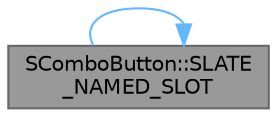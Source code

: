 digraph "SComboButton::SLATE_NAMED_SLOT"
{
 // INTERACTIVE_SVG=YES
 // LATEX_PDF_SIZE
  bgcolor="transparent";
  edge [fontname=Helvetica,fontsize=10,labelfontname=Helvetica,labelfontsize=10];
  node [fontname=Helvetica,fontsize=10,shape=box,height=0.2,width=0.4];
  rankdir="LR";
  Node1 [id="Node000001",label="SComboButton::SLATE\l_NAMED_SLOT",height=0.2,width=0.4,color="gray40", fillcolor="grey60", style="filled", fontcolor="black",tooltip="Optional static menu content."];
  Node1 -> Node1 [id="edge1_Node000001_Node000001",color="steelblue1",style="solid",tooltip=" "];
}
